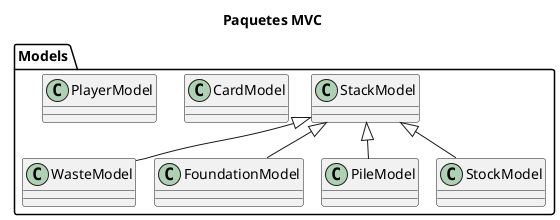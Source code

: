 @startuml ArquitecturaMVC
!pragma layout smetana
title Paquetes MVC
top to bottom direction

package Models {
    class StackModel
    class CardModel
    class PlayerModel
    class WasteModel
    class FoundationModel
    class PileModel
    class StockModel
    StackModel <|-down- WasteModel
    StackModel <|-down- FoundationModel
    StackModel <|-down- PileModel
    StackModel <|-down- StockModel
}

@enduml 